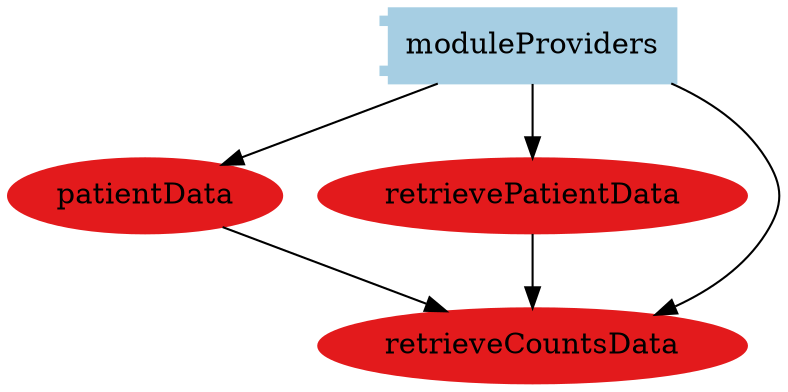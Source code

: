 digraph dependencies {
  node[shape="component",style="filled",colorscheme=paired12]


    node[shape="component"]
    "moduleProviders"[label="moduleProviders", color=1]

    


    node[shape="ellipse"]
    


    

    

    
      "patientData"[label="patientData", color=6]
      "moduleProviders" -> "patientData"
    
      "retrievePatientData"[label="retrievePatientData", color=6]
      "moduleProviders" -> "retrievePatientData"
    
      "retrieveCountsData"[label="retrieveCountsData", color=6]
      "moduleProviders" -> "retrieveCountsData"
    

    node[shape="cds"]
    

    









    node[shape="ellipse",style="filled", color=9]
    

    


    

    

    
      
    
      
    
      
        "patientData"[label="patientData"]
        "patientData" -> "retrieveCountsData"
      
        "retrievePatientData"[label="retrievePatientData"]
        "retrievePatientData" -> "retrieveCountsData"
      
    

    


}
